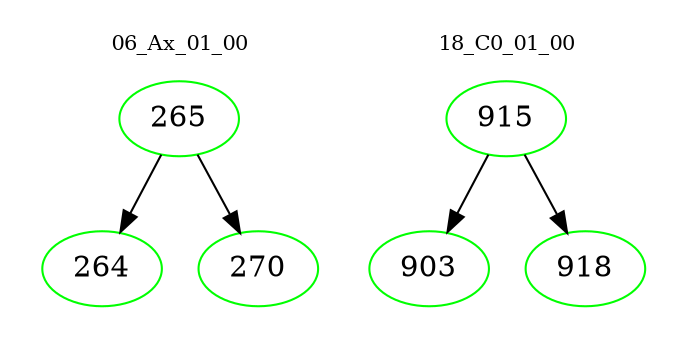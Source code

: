 digraph{
subgraph cluster_0 {
color = white
label = "06_Ax_01_00";
fontsize=10;
T0_265 [label="265", color="green"]
T0_265 -> T0_264 [color="black"]
T0_264 [label="264", color="green"]
T0_265 -> T0_270 [color="black"]
T0_270 [label="270", color="green"]
}
subgraph cluster_1 {
color = white
label = "18_C0_01_00";
fontsize=10;
T1_915 [label="915", color="green"]
T1_915 -> T1_903 [color="black"]
T1_903 [label="903", color="green"]
T1_915 -> T1_918 [color="black"]
T1_918 [label="918", color="green"]
}
}
